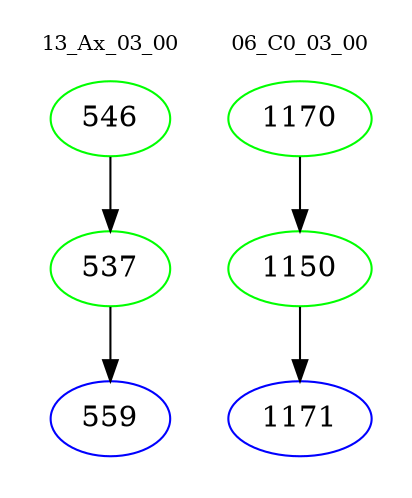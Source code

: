digraph{
subgraph cluster_0 {
color = white
label = "13_Ax_03_00";
fontsize=10;
T0_546 [label="546", color="green"]
T0_546 -> T0_537 [color="black"]
T0_537 [label="537", color="green"]
T0_537 -> T0_559 [color="black"]
T0_559 [label="559", color="blue"]
}
subgraph cluster_1 {
color = white
label = "06_C0_03_00";
fontsize=10;
T1_1170 [label="1170", color="green"]
T1_1170 -> T1_1150 [color="black"]
T1_1150 [label="1150", color="green"]
T1_1150 -> T1_1171 [color="black"]
T1_1171 [label="1171", color="blue"]
}
}

